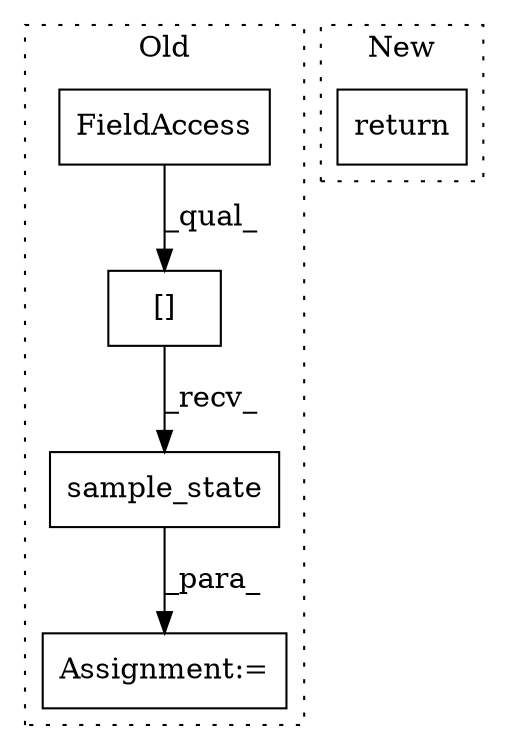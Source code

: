 digraph G {
subgraph cluster0 {
1 [label="sample_state" a="32" s="3365" l="14" shape="box"];
3 [label="[]" a="2" s="3344,3363" l="12,1" shape="box"];
4 [label="FieldAccess" a="22" s="3344" l="11" shape="box"];
5 [label="Assignment:=" a="7" s="3343" l="1" shape="box"];
label = "Old";
style="dotted";
}
subgraph cluster1 {
2 [label="return" a="41" s="4993" l="7" shape="box"];
label = "New";
style="dotted";
}
1 -> 5 [label="_para_"];
3 -> 1 [label="_recv_"];
4 -> 3 [label="_qual_"];
}